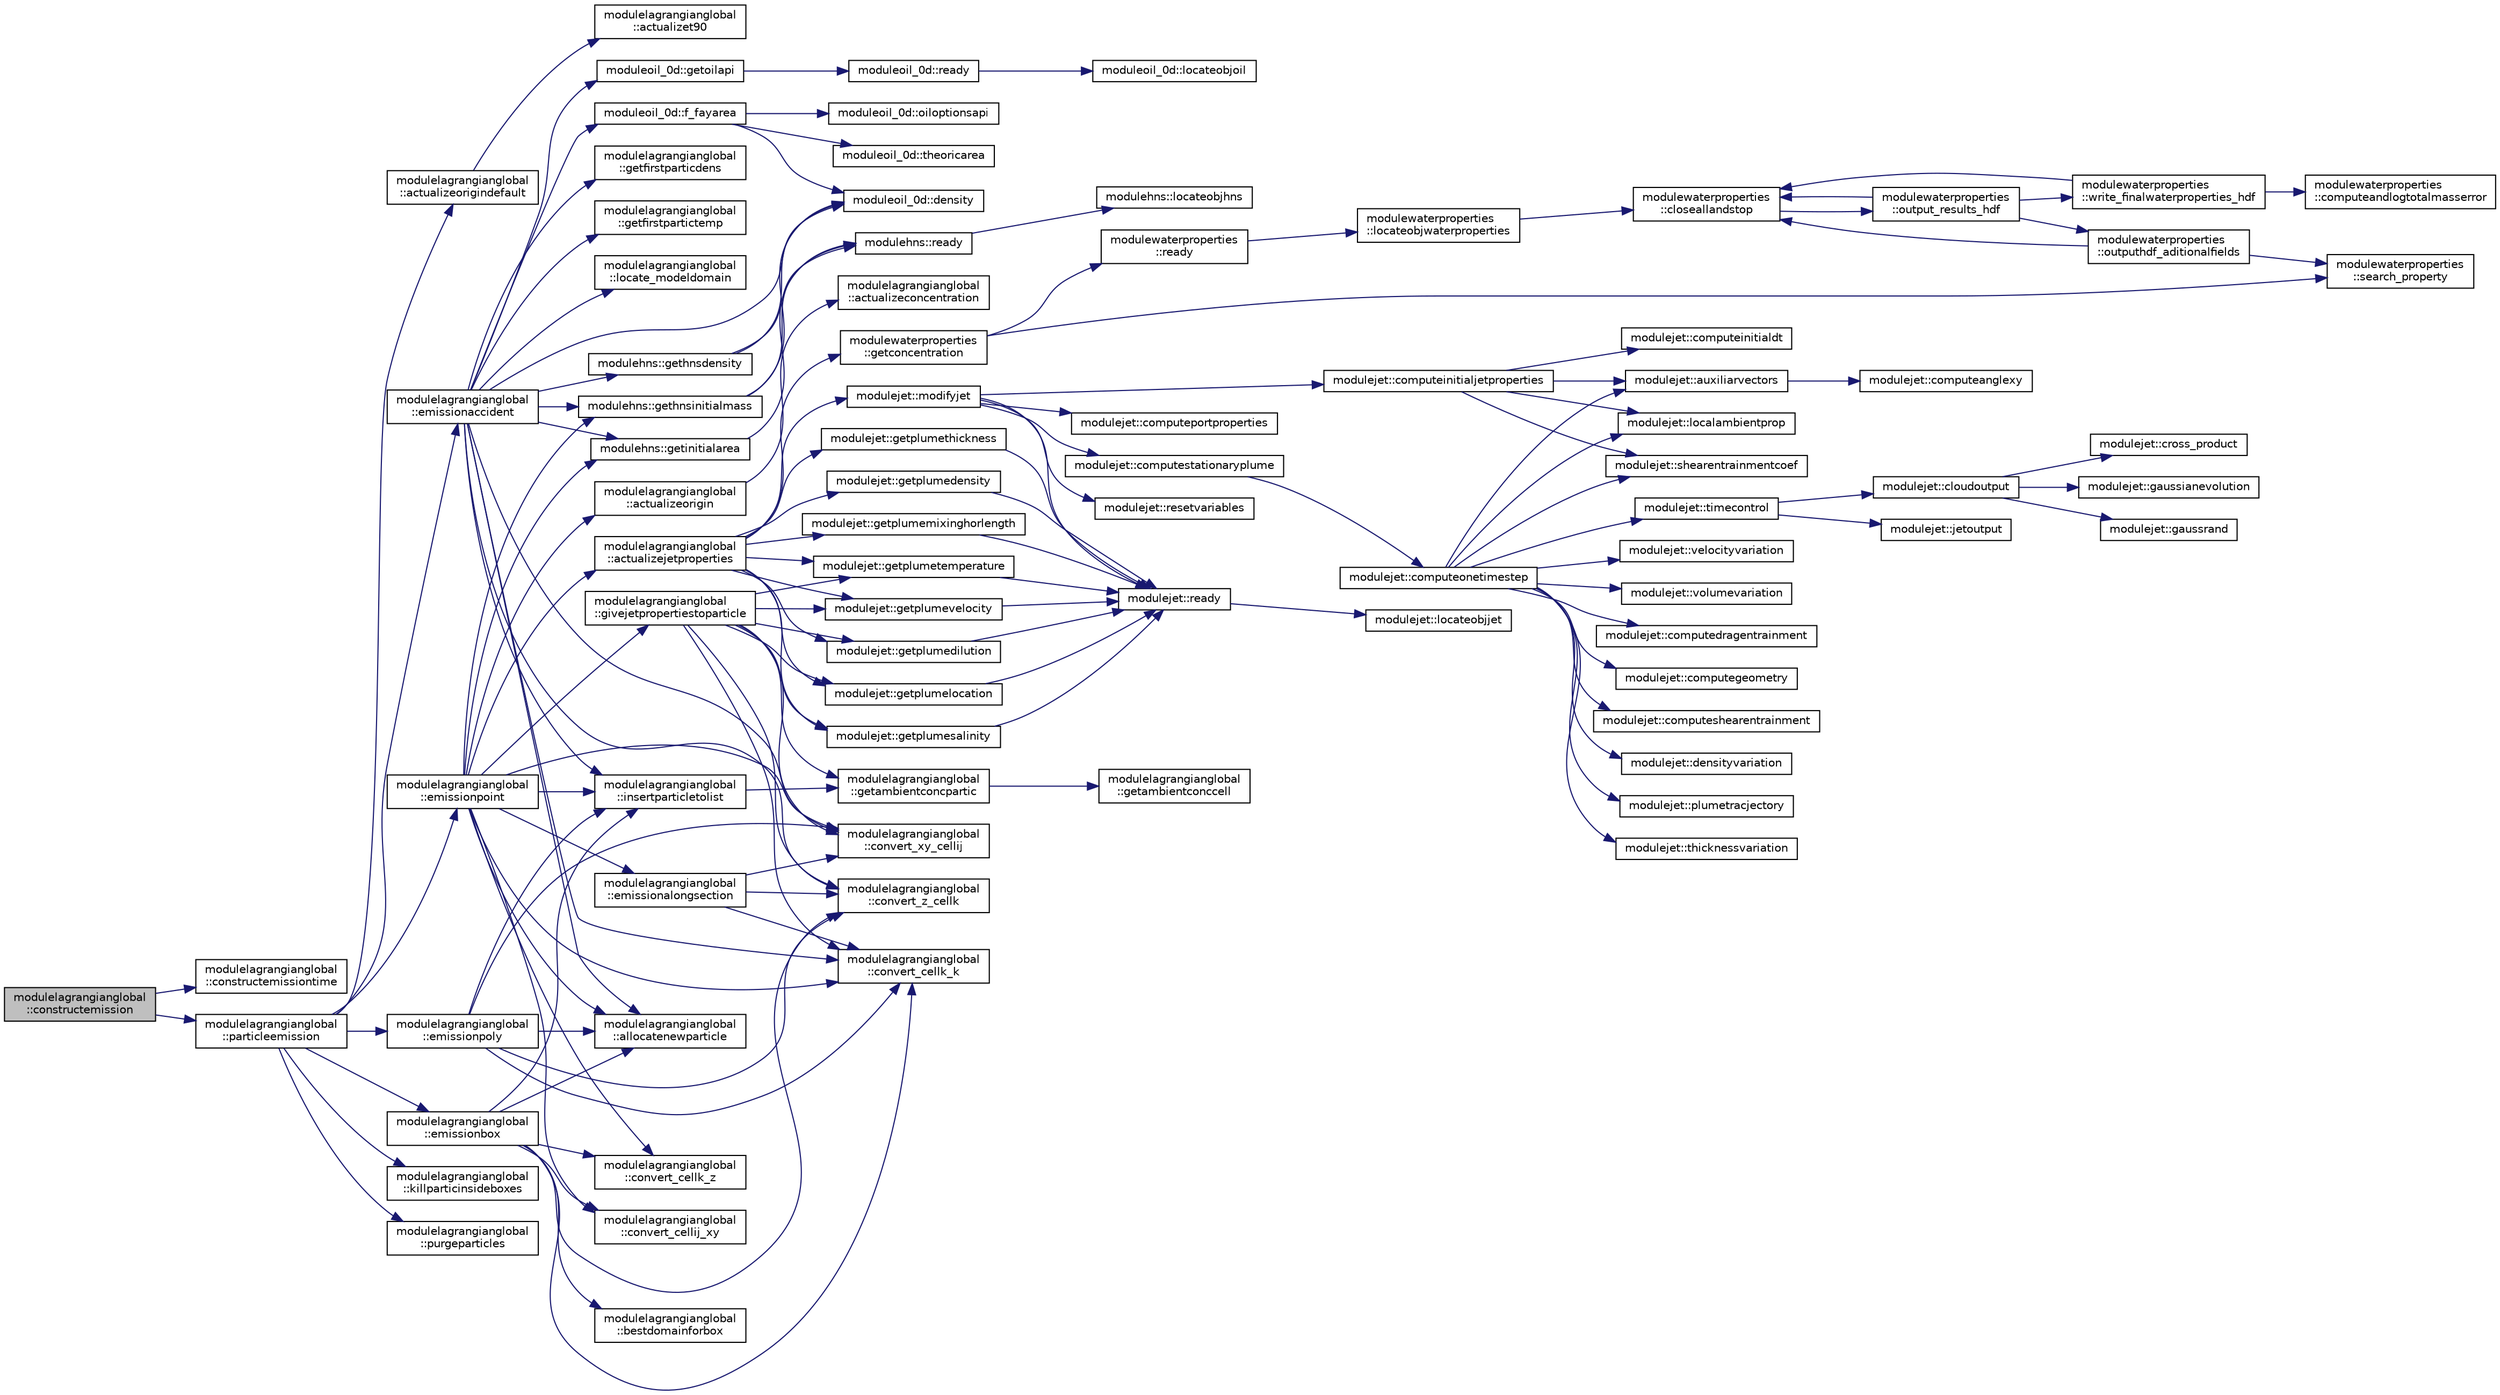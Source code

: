 digraph "modulelagrangianglobal::constructemission"
{
 // LATEX_PDF_SIZE
  edge [fontname="Helvetica",fontsize="10",labelfontname="Helvetica",labelfontsize="10"];
  node [fontname="Helvetica",fontsize="10",shape=record];
  rankdir="LR";
  Node1 [label="modulelagrangianglobal\l::constructemission",height=0.2,width=0.4,color="black", fillcolor="grey75", style="filled", fontcolor="black",tooltip=" "];
  Node1 -> Node2 [color="midnightblue",fontsize="10",style="solid",fontname="Helvetica"];
  Node2 [label="modulelagrangianglobal\l::constructemissiontime",height=0.2,width=0.4,color="black", fillcolor="white", style="filled",URL="$namespacemodulelagrangianglobal.html#a13d67d5bfe97a6d21e41748215a9fd5c",tooltip=" "];
  Node1 -> Node3 [color="midnightblue",fontsize="10",style="solid",fontname="Helvetica"];
  Node3 [label="modulelagrangianglobal\l::particleemission",height=0.2,width=0.4,color="black", fillcolor="white", style="filled",URL="$namespacemodulelagrangianglobal.html#ab8435882bf5630b41c65435698454d30",tooltip=" "];
  Node3 -> Node4 [color="midnightblue",fontsize="10",style="solid",fontname="Helvetica"];
  Node4 [label="modulelagrangianglobal\l::actualizeorigindefault",height=0.2,width=0.4,color="black", fillcolor="white", style="filled",URL="$namespacemodulelagrangianglobal.html#acd7b83696893d6d898a278da13db5768",tooltip=" "];
  Node4 -> Node5 [color="midnightblue",fontsize="10",style="solid",fontname="Helvetica"];
  Node5 [label="modulelagrangianglobal\l::actualizet90",height=0.2,width=0.4,color="black", fillcolor="white", style="filled",URL="$namespacemodulelagrangianglobal.html#a56f5f58e1be0e429b3e792cfd510ddb0",tooltip=" "];
  Node3 -> Node6 [color="midnightblue",fontsize="10",style="solid",fontname="Helvetica"];
  Node6 [label="modulelagrangianglobal\l::emissionaccident",height=0.2,width=0.4,color="black", fillcolor="white", style="filled",URL="$namespacemodulelagrangianglobal.html#a8a8675b6cb7d5395b650391ce4ac3fac",tooltip=" "];
  Node6 -> Node7 [color="midnightblue",fontsize="10",style="solid",fontname="Helvetica"];
  Node7 [label="modulelagrangianglobal\l::allocatenewparticle",height=0.2,width=0.4,color="black", fillcolor="white", style="filled",URL="$namespacemodulelagrangianglobal.html#adf7a8f7c3f2d3dd4f0472f6d4d1ec56e",tooltip=" "];
  Node6 -> Node8 [color="midnightblue",fontsize="10",style="solid",fontname="Helvetica"];
  Node8 [label="modulelagrangianglobal\l::convert_cellk_k",height=0.2,width=0.4,color="black", fillcolor="white", style="filled",URL="$namespacemodulelagrangianglobal.html#a75785d33db5dded34e1de495fe447eac",tooltip=" "];
  Node6 -> Node9 [color="midnightblue",fontsize="10",style="solid",fontname="Helvetica"];
  Node9 [label="modulelagrangianglobal\l::convert_xy_cellij",height=0.2,width=0.4,color="black", fillcolor="white", style="filled",URL="$namespacemodulelagrangianglobal.html#a713100b692a8ced1a6b27a0a1baa4039",tooltip=" "];
  Node6 -> Node10 [color="midnightblue",fontsize="10",style="solid",fontname="Helvetica"];
  Node10 [label="modulelagrangianglobal\l::convert_z_cellk",height=0.2,width=0.4,color="black", fillcolor="white", style="filled",URL="$namespacemodulelagrangianglobal.html#a619a331b54dcc8d330ab6dd05b4eae56",tooltip=" "];
  Node6 -> Node11 [color="midnightblue",fontsize="10",style="solid",fontname="Helvetica"];
  Node11 [label="moduleoil_0d::density",height=0.2,width=0.4,color="black", fillcolor="white", style="filled",URL="$namespacemoduleoil__0d.html#a365dbbed79663b6925c5964691b6fae2",tooltip=" "];
  Node6 -> Node12 [color="midnightblue",fontsize="10",style="solid",fontname="Helvetica"];
  Node12 [label="moduleoil_0d::f_fayarea",height=0.2,width=0.4,color="black", fillcolor="white", style="filled",URL="$namespacemoduleoil__0d.html#a4e51cfec6aa7ab1925d6fe26889918be",tooltip=" "];
  Node12 -> Node11 [color="midnightblue",fontsize="10",style="solid",fontname="Helvetica"];
  Node12 -> Node13 [color="midnightblue",fontsize="10",style="solid",fontname="Helvetica"];
  Node13 [label="moduleoil_0d::oiloptionsapi",height=0.2,width=0.4,color="black", fillcolor="white", style="filled",URL="$namespacemoduleoil__0d.html#aee1786140ad8f5a32f57df0b719d830b",tooltip=" "];
  Node12 -> Node14 [color="midnightblue",fontsize="10",style="solid",fontname="Helvetica"];
  Node14 [label="moduleoil_0d::theoricarea",height=0.2,width=0.4,color="black", fillcolor="white", style="filled",URL="$namespacemoduleoil__0d.html#a45de73afad09d7f9580070bd1ef770e5",tooltip=" "];
  Node6 -> Node15 [color="midnightblue",fontsize="10",style="solid",fontname="Helvetica"];
  Node15 [label="modulelagrangianglobal\l::getfirstparticdens",height=0.2,width=0.4,color="black", fillcolor="white", style="filled",URL="$namespacemodulelagrangianglobal.html#a419bd4bef813f469c2fc04f9e386890e",tooltip=" "];
  Node6 -> Node16 [color="midnightblue",fontsize="10",style="solid",fontname="Helvetica"];
  Node16 [label="modulelagrangianglobal\l::getfirstpartictemp",height=0.2,width=0.4,color="black", fillcolor="white", style="filled",URL="$namespacemodulelagrangianglobal.html#a19c897c8ad7d0daf71fbab9514077b55",tooltip=" "];
  Node6 -> Node17 [color="midnightblue",fontsize="10",style="solid",fontname="Helvetica"];
  Node17 [label="modulehns::gethnsdensity",height=0.2,width=0.4,color="black", fillcolor="white", style="filled",URL="$namespacemodulehns.html#a4c50440c13ebd880d5f1b94bc868d428",tooltip=" "];
  Node17 -> Node11 [color="midnightblue",fontsize="10",style="solid",fontname="Helvetica"];
  Node17 -> Node18 [color="midnightblue",fontsize="10",style="solid",fontname="Helvetica"];
  Node18 [label="modulehns::ready",height=0.2,width=0.4,color="black", fillcolor="white", style="filled",URL="$namespacemodulehns.html#a1b4bda03d346568b51278fca35b05366",tooltip=" "];
  Node18 -> Node19 [color="midnightblue",fontsize="10",style="solid",fontname="Helvetica"];
  Node19 [label="modulehns::locateobjhns",height=0.2,width=0.4,color="black", fillcolor="white", style="filled",URL="$namespacemodulehns.html#aff869b6b5dffbe4b2d00b777a1c0455d",tooltip=" "];
  Node6 -> Node20 [color="midnightblue",fontsize="10",style="solid",fontname="Helvetica"];
  Node20 [label="modulehns::gethnsinitialmass",height=0.2,width=0.4,color="black", fillcolor="white", style="filled",URL="$namespacemodulehns.html#a256a2f0f1c2c0f036a40633b9605bf3d",tooltip=" "];
  Node20 -> Node11 [color="midnightblue",fontsize="10",style="solid",fontname="Helvetica"];
  Node20 -> Node18 [color="midnightblue",fontsize="10",style="solid",fontname="Helvetica"];
  Node6 -> Node21 [color="midnightblue",fontsize="10",style="solid",fontname="Helvetica"];
  Node21 [label="modulehns::getinitialarea",height=0.2,width=0.4,color="black", fillcolor="white", style="filled",URL="$namespacemodulehns.html#aabe546b840bff5b9fd03aff072b67385",tooltip=" "];
  Node21 -> Node18 [color="midnightblue",fontsize="10",style="solid",fontname="Helvetica"];
  Node6 -> Node22 [color="midnightblue",fontsize="10",style="solid",fontname="Helvetica"];
  Node22 [label="moduleoil_0d::getoilapi",height=0.2,width=0.4,color="black", fillcolor="white", style="filled",URL="$namespacemoduleoil__0d.html#a69465813f24b303b64f2b23399c114da",tooltip=" "];
  Node22 -> Node23 [color="midnightblue",fontsize="10",style="solid",fontname="Helvetica"];
  Node23 [label="moduleoil_0d::ready",height=0.2,width=0.4,color="black", fillcolor="white", style="filled",URL="$namespacemoduleoil__0d.html#a5cfb3f6c158c2f89ed12f50f11b66786",tooltip=" "];
  Node23 -> Node24 [color="midnightblue",fontsize="10",style="solid",fontname="Helvetica"];
  Node24 [label="moduleoil_0d::locateobjoil",height=0.2,width=0.4,color="black", fillcolor="white", style="filled",URL="$namespacemoduleoil__0d.html#a9c7229be13ce2cc83e0f461b6355f4fa",tooltip=" "];
  Node6 -> Node25 [color="midnightblue",fontsize="10",style="solid",fontname="Helvetica"];
  Node25 [label="modulelagrangianglobal\l::insertparticletolist",height=0.2,width=0.4,color="black", fillcolor="white", style="filled",URL="$namespacemodulelagrangianglobal.html#a2d4644f4134b54b72e810da551bd14a9",tooltip=" "];
  Node25 -> Node26 [color="midnightblue",fontsize="10",style="solid",fontname="Helvetica"];
  Node26 [label="modulelagrangianglobal\l::getambientconcpartic",height=0.2,width=0.4,color="black", fillcolor="white", style="filled",URL="$namespacemodulelagrangianglobal.html#a48f3a78b845b645d04afad9baa94ac01",tooltip=" "];
  Node26 -> Node27 [color="midnightblue",fontsize="10",style="solid",fontname="Helvetica"];
  Node27 [label="modulelagrangianglobal\l::getambientconccell",height=0.2,width=0.4,color="black", fillcolor="white", style="filled",URL="$namespacemodulelagrangianglobal.html#a21c98c8cc24ebb92a5b8821af08be797",tooltip=" "];
  Node6 -> Node28 [color="midnightblue",fontsize="10",style="solid",fontname="Helvetica"];
  Node28 [label="modulelagrangianglobal\l::locate_modeldomain",height=0.2,width=0.4,color="black", fillcolor="white", style="filled",URL="$namespacemodulelagrangianglobal.html#a814ff42a8e2efd519388bc94964a3d13",tooltip=" "];
  Node3 -> Node29 [color="midnightblue",fontsize="10",style="solid",fontname="Helvetica"];
  Node29 [label="modulelagrangianglobal\l::emissionbox",height=0.2,width=0.4,color="black", fillcolor="white", style="filled",URL="$namespacemodulelagrangianglobal.html#ad983b6fdc70e80cc81cd4c13a69b7f1f",tooltip=" "];
  Node29 -> Node7 [color="midnightblue",fontsize="10",style="solid",fontname="Helvetica"];
  Node29 -> Node30 [color="midnightblue",fontsize="10",style="solid",fontname="Helvetica"];
  Node30 [label="modulelagrangianglobal\l::bestdomainforbox",height=0.2,width=0.4,color="black", fillcolor="white", style="filled",URL="$namespacemodulelagrangianglobal.html#a88f19e8e5a4b9ce0cfe45715a5e96dbc",tooltip=" "];
  Node29 -> Node31 [color="midnightblue",fontsize="10",style="solid",fontname="Helvetica"];
  Node31 [label="modulelagrangianglobal\l::convert_cellij_xy",height=0.2,width=0.4,color="black", fillcolor="white", style="filled",URL="$namespacemodulelagrangianglobal.html#a7c1bdff13dafe0f3f6c8cd12a1398401",tooltip=" "];
  Node29 -> Node8 [color="midnightblue",fontsize="10",style="solid",fontname="Helvetica"];
  Node29 -> Node32 [color="midnightblue",fontsize="10",style="solid",fontname="Helvetica"];
  Node32 [label="modulelagrangianglobal\l::convert_cellk_z",height=0.2,width=0.4,color="black", fillcolor="white", style="filled",URL="$namespacemodulelagrangianglobal.html#ab7f2f6590a59e52fd0c30cdc7445acee",tooltip=" "];
  Node29 -> Node10 [color="midnightblue",fontsize="10",style="solid",fontname="Helvetica"];
  Node29 -> Node25 [color="midnightblue",fontsize="10",style="solid",fontname="Helvetica"];
  Node3 -> Node33 [color="midnightblue",fontsize="10",style="solid",fontname="Helvetica"];
  Node33 [label="modulelagrangianglobal\l::emissionpoint",height=0.2,width=0.4,color="black", fillcolor="white", style="filled",URL="$namespacemodulelagrangianglobal.html#a9d524fab1163e87ac878a520ae670bf9",tooltip=" "];
  Node33 -> Node34 [color="midnightblue",fontsize="10",style="solid",fontname="Helvetica"];
  Node34 [label="modulelagrangianglobal\l::actualizejetproperties",height=0.2,width=0.4,color="black", fillcolor="white", style="filled",URL="$namespacemodulelagrangianglobal.html#a26ef74f75ff18c16e01e326e85d7920c",tooltip=" "];
  Node34 -> Node35 [color="midnightblue",fontsize="10",style="solid",fontname="Helvetica"];
  Node35 [label="modulewaterproperties\l::getconcentration",height=0.2,width=0.4,color="black", fillcolor="white", style="filled",URL="$namespacemodulewaterproperties.html#a45cbba90a6054db2070c49281da1ef56",tooltip=" "];
  Node35 -> Node36 [color="midnightblue",fontsize="10",style="solid",fontname="Helvetica"];
  Node36 [label="modulewaterproperties\l::ready",height=0.2,width=0.4,color="black", fillcolor="white", style="filled",URL="$namespacemodulewaterproperties.html#ad54774dedce486739249cb10b4de21e2",tooltip=" "];
  Node36 -> Node37 [color="midnightblue",fontsize="10",style="solid",fontname="Helvetica"];
  Node37 [label="modulewaterproperties\l::locateobjwaterproperties",height=0.2,width=0.4,color="black", fillcolor="white", style="filled",URL="$namespacemodulewaterproperties.html#ae4516d6c7f3687b0293515314b0ade90",tooltip=" "];
  Node37 -> Node38 [color="midnightblue",fontsize="10",style="solid",fontname="Helvetica"];
  Node38 [label="modulewaterproperties\l::closeallandstop",height=0.2,width=0.4,color="black", fillcolor="white", style="filled",URL="$namespacemodulewaterproperties.html#a5bb74dfe4637836633ca6817a4a72758",tooltip=" "];
  Node38 -> Node39 [color="midnightblue",fontsize="10",style="solid",fontname="Helvetica"];
  Node39 [label="modulewaterproperties\l::output_results_hdf",height=0.2,width=0.4,color="black", fillcolor="white", style="filled",URL="$namespacemodulewaterproperties.html#a78143a2ee73e78a6441a03852a7b9f9a",tooltip=" "];
  Node39 -> Node38 [color="midnightblue",fontsize="10",style="solid",fontname="Helvetica"];
  Node39 -> Node40 [color="midnightblue",fontsize="10",style="solid",fontname="Helvetica"];
  Node40 [label="modulewaterproperties\l::outputhdf_aditionalfields",height=0.2,width=0.4,color="black", fillcolor="white", style="filled",URL="$namespacemodulewaterproperties.html#a0e590dc368b505cd9ea918d724d3eee3",tooltip=" "];
  Node40 -> Node38 [color="midnightblue",fontsize="10",style="solid",fontname="Helvetica"];
  Node40 -> Node41 [color="midnightblue",fontsize="10",style="solid",fontname="Helvetica"];
  Node41 [label="modulewaterproperties\l::search_property",height=0.2,width=0.4,color="black", fillcolor="white", style="filled",URL="$namespacemodulewaterproperties.html#ae6b7d758da27fb15faee52b3ed14029d",tooltip=" "];
  Node39 -> Node42 [color="midnightblue",fontsize="10",style="solid",fontname="Helvetica"];
  Node42 [label="modulewaterproperties\l::write_finalwaterproperties_hdf",height=0.2,width=0.4,color="black", fillcolor="white", style="filled",URL="$namespacemodulewaterproperties.html#a2893cea8ca427b1290aeb65593659aa0",tooltip=" "];
  Node42 -> Node38 [color="midnightblue",fontsize="10",style="solid",fontname="Helvetica"];
  Node42 -> Node43 [color="midnightblue",fontsize="10",style="solid",fontname="Helvetica"];
  Node43 [label="modulewaterproperties\l::computeandlogtotalmasserror",height=0.2,width=0.4,color="black", fillcolor="white", style="filled",URL="$namespacemodulewaterproperties.html#af1b9165b0e72747e4478868c7e5eff00",tooltip=" "];
  Node35 -> Node41 [color="midnightblue",fontsize="10",style="solid",fontname="Helvetica"];
  Node34 -> Node44 [color="midnightblue",fontsize="10",style="solid",fontname="Helvetica"];
  Node44 [label="modulejet::getplumedensity",height=0.2,width=0.4,color="black", fillcolor="white", style="filled",URL="$namespacemodulejet.html#aace5b51fdfea28b29ddf40d44b7805b4",tooltip=" "];
  Node44 -> Node45 [color="midnightblue",fontsize="10",style="solid",fontname="Helvetica"];
  Node45 [label="modulejet::ready",height=0.2,width=0.4,color="black", fillcolor="white", style="filled",URL="$namespacemodulejet.html#a08cf17884b67eb6e393c3f7553f6398f",tooltip=" "];
  Node45 -> Node46 [color="midnightblue",fontsize="10",style="solid",fontname="Helvetica"];
  Node46 [label="modulejet::locateobjjet",height=0.2,width=0.4,color="black", fillcolor="white", style="filled",URL="$namespacemodulejet.html#a0b2668a76b18f69741deda8796740f8f",tooltip=" "];
  Node34 -> Node47 [color="midnightblue",fontsize="10",style="solid",fontname="Helvetica"];
  Node47 [label="modulejet::getplumedilution",height=0.2,width=0.4,color="black", fillcolor="white", style="filled",URL="$namespacemodulejet.html#a5bd04e69691ddf86217eae82701cb7ea",tooltip=" "];
  Node47 -> Node45 [color="midnightblue",fontsize="10",style="solid",fontname="Helvetica"];
  Node34 -> Node48 [color="midnightblue",fontsize="10",style="solid",fontname="Helvetica"];
  Node48 [label="modulejet::getplumelocation",height=0.2,width=0.4,color="black", fillcolor="white", style="filled",URL="$namespacemodulejet.html#a864a38eff68cbab56308586d389f202b",tooltip=" "];
  Node48 -> Node45 [color="midnightblue",fontsize="10",style="solid",fontname="Helvetica"];
  Node34 -> Node49 [color="midnightblue",fontsize="10",style="solid",fontname="Helvetica"];
  Node49 [label="modulejet::getplumemixinghorlength",height=0.2,width=0.4,color="black", fillcolor="white", style="filled",URL="$namespacemodulejet.html#a105341ffdec09f8266a68d6db9beba7f",tooltip=" "];
  Node49 -> Node45 [color="midnightblue",fontsize="10",style="solid",fontname="Helvetica"];
  Node34 -> Node50 [color="midnightblue",fontsize="10",style="solid",fontname="Helvetica"];
  Node50 [label="modulejet::getplumesalinity",height=0.2,width=0.4,color="black", fillcolor="white", style="filled",URL="$namespacemodulejet.html#a6a3b06a4b31a48d3feabf8b545a6e8b2",tooltip=" "];
  Node50 -> Node45 [color="midnightblue",fontsize="10",style="solid",fontname="Helvetica"];
  Node34 -> Node51 [color="midnightblue",fontsize="10",style="solid",fontname="Helvetica"];
  Node51 [label="modulejet::getplumetemperature",height=0.2,width=0.4,color="black", fillcolor="white", style="filled",URL="$namespacemodulejet.html#aa64ddb0bd7c80f966b8ec54eb9a36c7c",tooltip=" "];
  Node51 -> Node45 [color="midnightblue",fontsize="10",style="solid",fontname="Helvetica"];
  Node34 -> Node52 [color="midnightblue",fontsize="10",style="solid",fontname="Helvetica"];
  Node52 [label="modulejet::getplumethickness",height=0.2,width=0.4,color="black", fillcolor="white", style="filled",URL="$namespacemodulejet.html#a50ced2ba527ab243cd3228d18867695d",tooltip=" "];
  Node52 -> Node45 [color="midnightblue",fontsize="10",style="solid",fontname="Helvetica"];
  Node34 -> Node53 [color="midnightblue",fontsize="10",style="solid",fontname="Helvetica"];
  Node53 [label="modulejet::getplumevelocity",height=0.2,width=0.4,color="black", fillcolor="white", style="filled",URL="$namespacemodulejet.html#ab7e7ab36f584f4edd9e7f7835d1e0cee",tooltip=" "];
  Node53 -> Node45 [color="midnightblue",fontsize="10",style="solid",fontname="Helvetica"];
  Node34 -> Node54 [color="midnightblue",fontsize="10",style="solid",fontname="Helvetica"];
  Node54 [label="modulejet::modifyjet",height=0.2,width=0.4,color="black", fillcolor="white", style="filled",URL="$namespacemodulejet.html#aabae5c457f7fe1dd3d3f540d56e94877",tooltip=" "];
  Node54 -> Node55 [color="midnightblue",fontsize="10",style="solid",fontname="Helvetica"];
  Node55 [label="modulejet::computeinitialjetproperties",height=0.2,width=0.4,color="black", fillcolor="white", style="filled",URL="$namespacemodulejet.html#a8b1ef801e649c2313fee9754d2aeb58a",tooltip=" "];
  Node55 -> Node56 [color="midnightblue",fontsize="10",style="solid",fontname="Helvetica"];
  Node56 [label="modulejet::auxiliarvectors",height=0.2,width=0.4,color="black", fillcolor="white", style="filled",URL="$namespacemodulejet.html#a188ea99d96436b044d3ea76f4ddfa467",tooltip=" "];
  Node56 -> Node57 [color="midnightblue",fontsize="10",style="solid",fontname="Helvetica"];
  Node57 [label="modulejet::computeanglexy",height=0.2,width=0.4,color="black", fillcolor="white", style="filled",URL="$namespacemodulejet.html#adbbd50d3810071999488736815c23285",tooltip=" "];
  Node55 -> Node58 [color="midnightblue",fontsize="10",style="solid",fontname="Helvetica"];
  Node58 [label="modulejet::computeinitialdt",height=0.2,width=0.4,color="black", fillcolor="white", style="filled",URL="$namespacemodulejet.html#a0425b9fdbf288a0e893428f44a92b9ea",tooltip=" "];
  Node55 -> Node59 [color="midnightblue",fontsize="10",style="solid",fontname="Helvetica"];
  Node59 [label="modulejet::localambientprop",height=0.2,width=0.4,color="black", fillcolor="white", style="filled",URL="$namespacemodulejet.html#a1eea8311f846796ccfa34a65730c5c55",tooltip=" "];
  Node55 -> Node60 [color="midnightblue",fontsize="10",style="solid",fontname="Helvetica"];
  Node60 [label="modulejet::shearentrainmentcoef",height=0.2,width=0.4,color="black", fillcolor="white", style="filled",URL="$namespacemodulejet.html#afbaba1fae7aab0a9a372600923511fed",tooltip=" "];
  Node54 -> Node61 [color="midnightblue",fontsize="10",style="solid",fontname="Helvetica"];
  Node61 [label="modulejet::computeportproperties",height=0.2,width=0.4,color="black", fillcolor="white", style="filled",URL="$namespacemodulejet.html#a6a2424bc396ad0eed996ed0d75430e3b",tooltip=" "];
  Node54 -> Node62 [color="midnightblue",fontsize="10",style="solid",fontname="Helvetica"];
  Node62 [label="modulejet::computestationaryplume",height=0.2,width=0.4,color="black", fillcolor="white", style="filled",URL="$namespacemodulejet.html#aa0e9555f7e9aa809220382ec3e33e9a5",tooltip=" "];
  Node62 -> Node63 [color="midnightblue",fontsize="10",style="solid",fontname="Helvetica"];
  Node63 [label="modulejet::computeonetimestep",height=0.2,width=0.4,color="black", fillcolor="white", style="filled",URL="$namespacemodulejet.html#aa7fe235d6b33c696f614897ed43a1e19",tooltip=" "];
  Node63 -> Node56 [color="midnightblue",fontsize="10",style="solid",fontname="Helvetica"];
  Node63 -> Node64 [color="midnightblue",fontsize="10",style="solid",fontname="Helvetica"];
  Node64 [label="modulejet::computedragentrainment",height=0.2,width=0.4,color="black", fillcolor="white", style="filled",URL="$namespacemodulejet.html#a8bbbce93ba8d9ba74525873c550cdf8b",tooltip=" "];
  Node63 -> Node65 [color="midnightblue",fontsize="10",style="solid",fontname="Helvetica"];
  Node65 [label="modulejet::computegeometry",height=0.2,width=0.4,color="black", fillcolor="white", style="filled",URL="$namespacemodulejet.html#a0d3bcdd114f549e27a46b673224a1f35",tooltip=" "];
  Node63 -> Node66 [color="midnightblue",fontsize="10",style="solid",fontname="Helvetica"];
  Node66 [label="modulejet::computeshearentrainment",height=0.2,width=0.4,color="black", fillcolor="white", style="filled",URL="$namespacemodulejet.html#a21b954c77f4addf0f268edc0e9448a18",tooltip=" "];
  Node63 -> Node67 [color="midnightblue",fontsize="10",style="solid",fontname="Helvetica"];
  Node67 [label="modulejet::densityvariation",height=0.2,width=0.4,color="black", fillcolor="white", style="filled",URL="$namespacemodulejet.html#a05449786a790959e45db1fc1bd9f93f6",tooltip=" "];
  Node63 -> Node59 [color="midnightblue",fontsize="10",style="solid",fontname="Helvetica"];
  Node63 -> Node68 [color="midnightblue",fontsize="10",style="solid",fontname="Helvetica"];
  Node68 [label="modulejet::plumetracjectory",height=0.2,width=0.4,color="black", fillcolor="white", style="filled",URL="$namespacemodulejet.html#a9175197cbe465e40fa03bc6a7c788871",tooltip=" "];
  Node63 -> Node60 [color="midnightblue",fontsize="10",style="solid",fontname="Helvetica"];
  Node63 -> Node69 [color="midnightblue",fontsize="10",style="solid",fontname="Helvetica"];
  Node69 [label="modulejet::thicknessvariation",height=0.2,width=0.4,color="black", fillcolor="white", style="filled",URL="$namespacemodulejet.html#a5241bdca6d72d79d96fdc8d9b63a291a",tooltip=" "];
  Node63 -> Node70 [color="midnightblue",fontsize="10",style="solid",fontname="Helvetica"];
  Node70 [label="modulejet::timecontrol",height=0.2,width=0.4,color="black", fillcolor="white", style="filled",URL="$namespacemodulejet.html#a7518a8afbcafcfeedfc10f5a3a205b33",tooltip=" "];
  Node70 -> Node71 [color="midnightblue",fontsize="10",style="solid",fontname="Helvetica"];
  Node71 [label="modulejet::cloudoutput",height=0.2,width=0.4,color="black", fillcolor="white", style="filled",URL="$namespacemodulejet.html#a61dad6f878bf6cce690b9523901012ac",tooltip=" "];
  Node71 -> Node72 [color="midnightblue",fontsize="10",style="solid",fontname="Helvetica"];
  Node72 [label="modulejet::cross_product",height=0.2,width=0.4,color="black", fillcolor="white", style="filled",URL="$namespacemodulejet.html#a2cbc865fd41278d7ee8a6b0036bc3114",tooltip="===================================================================="];
  Node71 -> Node73 [color="midnightblue",fontsize="10",style="solid",fontname="Helvetica"];
  Node73 [label="modulejet::gaussianevolution",height=0.2,width=0.4,color="black", fillcolor="white", style="filled",URL="$namespacemodulejet.html#a54205285b4f5a4d3d7204aa240f92d64",tooltip=" "];
  Node71 -> Node74 [color="midnightblue",fontsize="10",style="solid",fontname="Helvetica"];
  Node74 [label="modulejet::gaussrand",height=0.2,width=0.4,color="black", fillcolor="white", style="filled",URL="$namespacemodulejet.html#a5b1cd3a55b2e6494e998c7233db5ec58",tooltip=" "];
  Node70 -> Node75 [color="midnightblue",fontsize="10",style="solid",fontname="Helvetica"];
  Node75 [label="modulejet::jetoutput",height=0.2,width=0.4,color="black", fillcolor="white", style="filled",URL="$namespacemodulejet.html#a200bdafc097359afe09ed14b7a55d8b7",tooltip=" "];
  Node63 -> Node76 [color="midnightblue",fontsize="10",style="solid",fontname="Helvetica"];
  Node76 [label="modulejet::velocityvariation",height=0.2,width=0.4,color="black", fillcolor="white", style="filled",URL="$namespacemodulejet.html#a4aaeebe926aea33dd1391746d2cdaa32",tooltip=" "];
  Node63 -> Node77 [color="midnightblue",fontsize="10",style="solid",fontname="Helvetica"];
  Node77 [label="modulejet::volumevariation",height=0.2,width=0.4,color="black", fillcolor="white", style="filled",URL="$namespacemodulejet.html#abe8dc92537467b9dcd97c4a01b77f51c",tooltip=" "];
  Node54 -> Node45 [color="midnightblue",fontsize="10",style="solid",fontname="Helvetica"];
  Node54 -> Node78 [color="midnightblue",fontsize="10",style="solid",fontname="Helvetica"];
  Node78 [label="modulejet::resetvariables",height=0.2,width=0.4,color="black", fillcolor="white", style="filled",URL="$namespacemodulejet.html#ab0790a91803700e0bd5e3ef9db5242c1",tooltip=" "];
  Node33 -> Node79 [color="midnightblue",fontsize="10",style="solid",fontname="Helvetica"];
  Node79 [label="modulelagrangianglobal\l::actualizeorigin",height=0.2,width=0.4,color="black", fillcolor="white", style="filled",URL="$namespacemodulelagrangianglobal.html#a2922324362ebb3dd949bc869b16e90b9",tooltip=" "];
  Node79 -> Node80 [color="midnightblue",fontsize="10",style="solid",fontname="Helvetica"];
  Node80 [label="modulelagrangianglobal\l::actualizeconcentration",height=0.2,width=0.4,color="black", fillcolor="white", style="filled",URL="$namespacemodulelagrangianglobal.html#a9011e7719eb353ee72ecbd6bce3e7ac1",tooltip=" "];
  Node33 -> Node7 [color="midnightblue",fontsize="10",style="solid",fontname="Helvetica"];
  Node33 -> Node31 [color="midnightblue",fontsize="10",style="solid",fontname="Helvetica"];
  Node33 -> Node8 [color="midnightblue",fontsize="10",style="solid",fontname="Helvetica"];
  Node33 -> Node32 [color="midnightblue",fontsize="10",style="solid",fontname="Helvetica"];
  Node33 -> Node9 [color="midnightblue",fontsize="10",style="solid",fontname="Helvetica"];
  Node33 -> Node81 [color="midnightblue",fontsize="10",style="solid",fontname="Helvetica"];
  Node81 [label="modulelagrangianglobal\l::emissionalongsection",height=0.2,width=0.4,color="black", fillcolor="white", style="filled",URL="$namespacemodulelagrangianglobal.html#aba5b8843b584565274a7a0610c6d603b",tooltip=" "];
  Node81 -> Node8 [color="midnightblue",fontsize="10",style="solid",fontname="Helvetica"];
  Node81 -> Node9 [color="midnightblue",fontsize="10",style="solid",fontname="Helvetica"];
  Node81 -> Node10 [color="midnightblue",fontsize="10",style="solid",fontname="Helvetica"];
  Node33 -> Node20 [color="midnightblue",fontsize="10",style="solid",fontname="Helvetica"];
  Node33 -> Node21 [color="midnightblue",fontsize="10",style="solid",fontname="Helvetica"];
  Node33 -> Node82 [color="midnightblue",fontsize="10",style="solid",fontname="Helvetica"];
  Node82 [label="modulelagrangianglobal\l::givejetpropertiestoparticle",height=0.2,width=0.4,color="black", fillcolor="white", style="filled",URL="$namespacemodulelagrangianglobal.html#a24724892759ef0c6bdbe24cb1ecfd00b",tooltip=" "];
  Node82 -> Node8 [color="midnightblue",fontsize="10",style="solid",fontname="Helvetica"];
  Node82 -> Node9 [color="midnightblue",fontsize="10",style="solid",fontname="Helvetica"];
  Node82 -> Node10 [color="midnightblue",fontsize="10",style="solid",fontname="Helvetica"];
  Node82 -> Node26 [color="midnightblue",fontsize="10",style="solid",fontname="Helvetica"];
  Node82 -> Node47 [color="midnightblue",fontsize="10",style="solid",fontname="Helvetica"];
  Node82 -> Node48 [color="midnightblue",fontsize="10",style="solid",fontname="Helvetica"];
  Node82 -> Node50 [color="midnightblue",fontsize="10",style="solid",fontname="Helvetica"];
  Node82 -> Node51 [color="midnightblue",fontsize="10",style="solid",fontname="Helvetica"];
  Node82 -> Node53 [color="midnightblue",fontsize="10",style="solid",fontname="Helvetica"];
  Node33 -> Node25 [color="midnightblue",fontsize="10",style="solid",fontname="Helvetica"];
  Node3 -> Node83 [color="midnightblue",fontsize="10",style="solid",fontname="Helvetica"];
  Node83 [label="modulelagrangianglobal\l::emissionpoly",height=0.2,width=0.4,color="black", fillcolor="white", style="filled",URL="$namespacemodulelagrangianglobal.html#af7f0ac55bdad79ef3daac2c67b36ed2e",tooltip=" "];
  Node83 -> Node7 [color="midnightblue",fontsize="10",style="solid",fontname="Helvetica"];
  Node83 -> Node8 [color="midnightblue",fontsize="10",style="solid",fontname="Helvetica"];
  Node83 -> Node9 [color="midnightblue",fontsize="10",style="solid",fontname="Helvetica"];
  Node83 -> Node10 [color="midnightblue",fontsize="10",style="solid",fontname="Helvetica"];
  Node83 -> Node25 [color="midnightblue",fontsize="10",style="solid",fontname="Helvetica"];
  Node3 -> Node84 [color="midnightblue",fontsize="10",style="solid",fontname="Helvetica"];
  Node84 [label="modulelagrangianglobal\l::killparticinsideboxes",height=0.2,width=0.4,color="black", fillcolor="white", style="filled",URL="$namespacemodulelagrangianglobal.html#a8d6c65d3eba55f99706d464f633f31b3",tooltip=" "];
  Node3 -> Node85 [color="midnightblue",fontsize="10",style="solid",fontname="Helvetica"];
  Node85 [label="modulelagrangianglobal\l::purgeparticles",height=0.2,width=0.4,color="black", fillcolor="white", style="filled",URL="$namespacemodulelagrangianglobal.html#abe2068918e9b300501fc826856caeafa",tooltip=" "];
}
